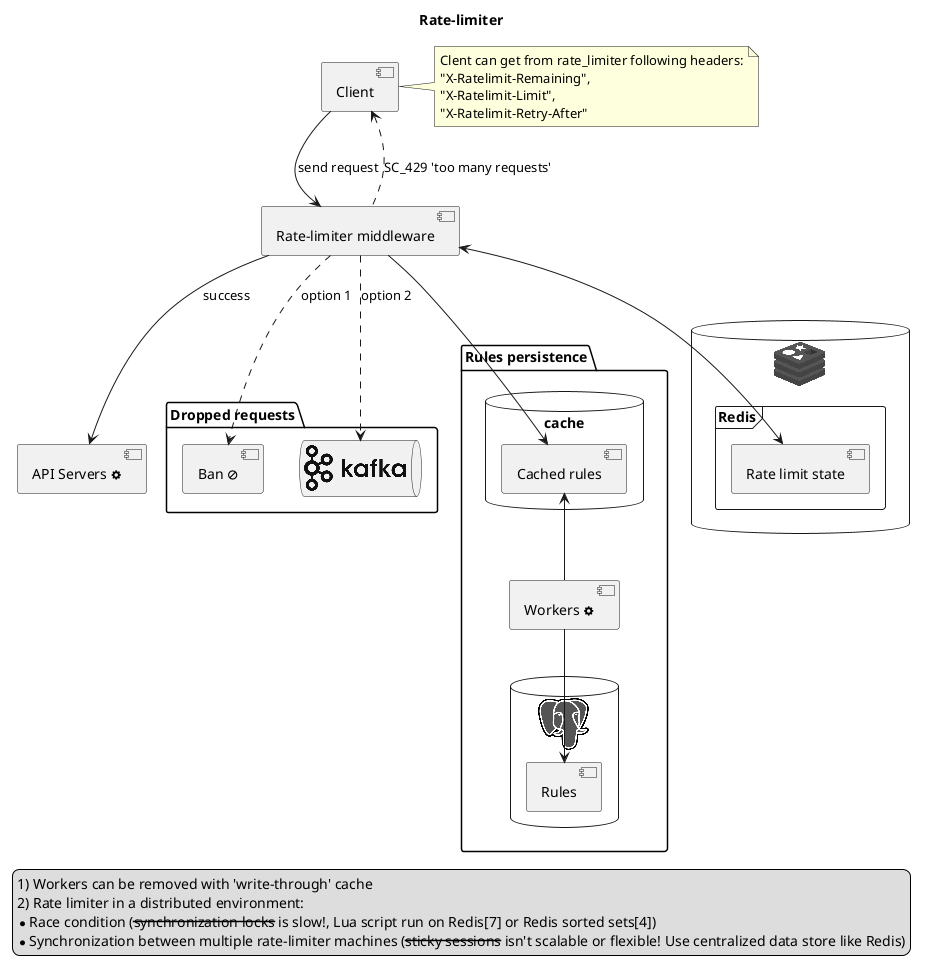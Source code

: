 @startuml
!include <logos/kafka.puml>
!include <logos/redis.puml>
!include <logos/postgresql.puml>

'!theme blueprint

title "Rate-limiter"

[Client]
[Rate-limiter middleware] as rate_limiter
[API Servers <&cog>] as api_servers

package "Dropped requests" {
    [Ban <&ban>] as ban
    queue "<$kafka>" as kafka
}

package "Rules persistence" {
    [Workers <&cog>] as workers
    database "<$postgresql>" as sqldb {
      [Rules]
    }
    database cache {
      [Cached rules]
    }
}

database "<$redis>" as redis {
  frame "Redis" {
    [Rate limit state]
  }
}

[Client] --> [rate_limiter]  : send request
[Client] <.. [rate_limiter]  : SC_429 'too many requests'
note right of [Client]
    Clent can get from rate_limiter following headers:
    "X-Ratelimit-Remaining",
    "X-Ratelimit-Limit",
    "X-Ratelimit-Retry-After"
end note
[rate_limiter] --> [Cached rules]
[Cached rules] <-- [workers]
[workers] --> [Rules]
[rate_limiter] --> [api_servers] : success
[rate_limiter] <--> [Rate limit state]
[rate_limiter] ..> [ban] : option 1
[rate_limiter] ..> [kafka] : option 2

legend
1) Workers can be removed with 'write-through' cache
2) Rate limiter in a distributed environment:
* Race condition (<s>synchronization locks</s> is slow!, Lua script run on Redis[7] or Redis sorted sets[4])
* Synchronization between multiple rate-limiter machines (<s>sticky sessions</s> isn't scalable or flexible! Use centralized data store like Redis)
end legend

@enduml
